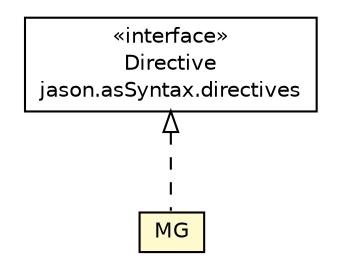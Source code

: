 #!/usr/local/bin/dot
#
# Class diagram 
# Generated by UMLGraph version R5_6_6-1-g9240c4 (http://www.umlgraph.org/)
#

digraph G {
	edge [fontname="Helvetica",fontsize=10,labelfontname="Helvetica",labelfontsize=10];
	node [fontname="Helvetica",fontsize=10,shape=plaintext];
	nodesep=0.25;
	ranksep=0.5;
	// jason.asSyntax.directives.Directive
	c31131 [label=<<table title="jason.asSyntax.directives.Directive" border="0" cellborder="1" cellspacing="0" cellpadding="2" port="p" href="../../directives/Directive.html">
		<tr><td><table border="0" cellspacing="0" cellpadding="1">
<tr><td align="center" balign="center"> &#171;interface&#187; </td></tr>
<tr><td align="center" balign="center"> Directive </td></tr>
<tr><td align="center" balign="center"> jason.asSyntax.directives </td></tr>
		</table></td></tr>
		</table>>, URL="../../directives/Directive.html", fontname="Helvetica", fontcolor="black", fontsize=10.0];
	// jason.asSyntax.patterns.goal.MG
	c31136 [label=<<table title="jason.asSyntax.patterns.goal.MG" border="0" cellborder="1" cellspacing="0" cellpadding="2" port="p" bgcolor="lemonChiffon" href="./MG.html">
		<tr><td><table border="0" cellspacing="0" cellpadding="1">
<tr><td align="center" balign="center"> MG </td></tr>
		</table></td></tr>
		</table>>, URL="./MG.html", fontname="Helvetica", fontcolor="black", fontsize=10.0];
	//jason.asSyntax.patterns.goal.MG implements jason.asSyntax.directives.Directive
	c31131:p -> c31136:p [dir=back,arrowtail=empty,style=dashed];
}

